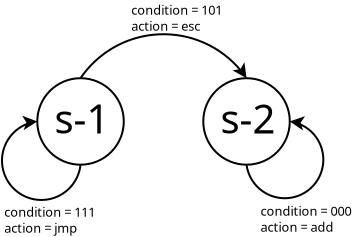 <?xml version="1.0" encoding="UTF-8"?>
<dia:diagram xmlns:dia="http://www.lysator.liu.se/~alla/dia/">
  <dia:layer name="Background" visible="true">
    <dia:object type="Standard - Arc" version="0" id="O0">
      <dia:attribute name="obj_pos">
        <dia:point val="6.162,7.225"/>
      </dia:attribute>
      <dia:attribute name="obj_bb">
        <dia:rectangle val="6.112,4.976;14.512,7.725"/>
      </dia:attribute>
      <dia:attribute name="conn_endpoints">
        <dia:point val="6.162,7.225"/>
        <dia:point val="14.463,7.225"/>
      </dia:attribute>
      <dia:attribute name="curve_distance">
        <dia:real val="-2.199"/>
      </dia:attribute>
      <dia:attribute name="end_arrow">
        <dia:enum val="22"/>
      </dia:attribute>
      <dia:attribute name="end_arrow_length">
        <dia:real val="0.5"/>
      </dia:attribute>
      <dia:attribute name="end_arrow_width">
        <dia:real val="0.5"/>
      </dia:attribute>
      <dia:connections>
        <dia:connection handle="0" to="O4" connection="1"/>
        <dia:connection handle="1" to="O2" connection="1"/>
      </dia:connections>
    </dia:object>
    <dia:object type="Standard - Arc" version="0" id="O1">
      <dia:attribute name="obj_pos">
        <dia:point val="6.162,11.55"/>
      </dia:attribute>
      <dia:attribute name="obj_bb">
        <dia:rectangle val="2.186,8.999;6.233,13.364"/>
      </dia:attribute>
      <dia:attribute name="conn_endpoints">
        <dia:point val="6.162,11.55"/>
        <dia:point val="4,9.387"/>
      </dia:attribute>
      <dia:attribute name="curve_distance">
        <dia:real val="-3.208"/>
      </dia:attribute>
      <dia:attribute name="end_arrow">
        <dia:enum val="22"/>
      </dia:attribute>
      <dia:attribute name="end_arrow_length">
        <dia:real val="0.5"/>
      </dia:attribute>
      <dia:attribute name="end_arrow_width">
        <dia:real val="0.5"/>
      </dia:attribute>
      <dia:connections>
        <dia:connection handle="0" to="O4" connection="0"/>
        <dia:connection handle="1" to="O4" connection="2"/>
      </dia:connections>
    </dia:object>
    <dia:group>
      <dia:object type="Geometric - Perfect Circle" version="0" id="O2">
        <dia:attribute name="obj_pos">
          <dia:point val="12.3,7.225"/>
        </dia:attribute>
        <dia:attribute name="obj_bb">
          <dia:rectangle val="12.25,7.175;16.675,11.6"/>
        </dia:attribute>
        <dia:attribute name="elem_corner">
          <dia:point val="12.3,7.225"/>
        </dia:attribute>
        <dia:attribute name="elem_width">
          <dia:real val="4.325"/>
        </dia:attribute>
        <dia:attribute name="elem_height">
          <dia:real val="4.325"/>
        </dia:attribute>
        <dia:attribute name="line_width">
          <dia:real val="0.1"/>
        </dia:attribute>
        <dia:attribute name="line_colour">
          <dia:color val="#000000"/>
        </dia:attribute>
        <dia:attribute name="fill_colour">
          <dia:color val="#ffffff"/>
        </dia:attribute>
        <dia:attribute name="show_background">
          <dia:boolean val="true"/>
        </dia:attribute>
        <dia:attribute name="line_style">
          <dia:enum val="0"/>
          <dia:real val="1"/>
        </dia:attribute>
        <dia:attribute name="flip_horizontal">
          <dia:boolean val="false"/>
        </dia:attribute>
        <dia:attribute name="flip_vertical">
          <dia:boolean val="false"/>
        </dia:attribute>
      </dia:object>
      <dia:object type="Standard - Text" version="0" id="O3">
        <dia:attribute name="obj_pos">
          <dia:point val="14.534,9.984"/>
        </dia:attribute>
        <dia:attribute name="obj_bb">
          <dia:rectangle val="13.284,8.134;15.784,11.084"/>
        </dia:attribute>
        <dia:attribute name="text">
          <dia:composite type="text">
            <dia:attribute name="string">
              <dia:string>#s-2#</dia:string>
            </dia:attribute>
            <dia:attribute name="font">
              <dia:font family="sans" style="0" name="Helvetica"/>
            </dia:attribute>
            <dia:attribute name="height">
              <dia:real val="2.5"/>
            </dia:attribute>
            <dia:attribute name="pos">
              <dia:point val="14.534,9.984"/>
            </dia:attribute>
            <dia:attribute name="color">
              <dia:color val="#000000"/>
            </dia:attribute>
            <dia:attribute name="alignment">
              <dia:enum val="1"/>
            </dia:attribute>
          </dia:composite>
        </dia:attribute>
      </dia:object>
    </dia:group>
    <dia:group>
      <dia:object type="Geometric - Perfect Circle" version="0" id="O4">
        <dia:attribute name="obj_pos">
          <dia:point val="4,7.225"/>
        </dia:attribute>
        <dia:attribute name="obj_bb">
          <dia:rectangle val="3.95,7.175;8.375,11.6"/>
        </dia:attribute>
        <dia:attribute name="elem_corner">
          <dia:point val="4,7.225"/>
        </dia:attribute>
        <dia:attribute name="elem_width">
          <dia:real val="4.325"/>
        </dia:attribute>
        <dia:attribute name="elem_height">
          <dia:real val="4.325"/>
        </dia:attribute>
        <dia:attribute name="line_width">
          <dia:real val="0.1"/>
        </dia:attribute>
        <dia:attribute name="line_colour">
          <dia:color val="#000000"/>
        </dia:attribute>
        <dia:attribute name="fill_colour">
          <dia:color val="#ffffff"/>
        </dia:attribute>
        <dia:attribute name="show_background">
          <dia:boolean val="true"/>
        </dia:attribute>
        <dia:attribute name="line_style">
          <dia:enum val="0"/>
          <dia:real val="1"/>
        </dia:attribute>
        <dia:attribute name="flip_horizontal">
          <dia:boolean val="false"/>
        </dia:attribute>
        <dia:attribute name="flip_vertical">
          <dia:boolean val="false"/>
        </dia:attribute>
      </dia:object>
      <dia:object type="Standard - Text" version="0" id="O5">
        <dia:attribute name="obj_pos">
          <dia:point val="6.234,9.984"/>
        </dia:attribute>
        <dia:attribute name="obj_bb">
          <dia:rectangle val="4.984,8.134;7.484,11.084"/>
        </dia:attribute>
        <dia:attribute name="text">
          <dia:composite type="text">
            <dia:attribute name="string">
              <dia:string>#s-1#</dia:string>
            </dia:attribute>
            <dia:attribute name="font">
              <dia:font family="sans" style="0" name="Helvetica"/>
            </dia:attribute>
            <dia:attribute name="height">
              <dia:real val="2.5"/>
            </dia:attribute>
            <dia:attribute name="pos">
              <dia:point val="6.234,9.984"/>
            </dia:attribute>
            <dia:attribute name="color">
              <dia:color val="#000000"/>
            </dia:attribute>
            <dia:attribute name="alignment">
              <dia:enum val="1"/>
            </dia:attribute>
          </dia:composite>
        </dia:attribute>
      </dia:object>
    </dia:group>
    <dia:object type="Standard - Text" version="0" id="O6">
      <dia:attribute name="obj_pos">
        <dia:point val="8.7,4.05"/>
      </dia:attribute>
      <dia:attribute name="obj_bb">
        <dia:rectangle val="8.7,3.379;12.921,5.242"/>
      </dia:attribute>
      <dia:attribute name="text">
        <dia:composite type="text">
          <dia:attribute name="string">
            <dia:string>#condition = 101
action = esc#</dia:string>
          </dia:attribute>
          <dia:attribute name="font">
            <dia:font family="sans" style="0" name="Helvetica"/>
          </dia:attribute>
          <dia:attribute name="height">
            <dia:real val="0.8"/>
          </dia:attribute>
          <dia:attribute name="pos">
            <dia:point val="8.7,4.05"/>
          </dia:attribute>
          <dia:attribute name="color">
            <dia:color val="#000000"/>
          </dia:attribute>
          <dia:attribute name="alignment">
            <dia:enum val="0"/>
          </dia:attribute>
        </dia:composite>
      </dia:attribute>
    </dia:object>
    <dia:object type="Standard - Text" version="0" id="O7">
      <dia:attribute name="obj_pos">
        <dia:point val="2.35,14.15"/>
      </dia:attribute>
      <dia:attribute name="obj_bb">
        <dia:rectangle val="2.35,13.479;6.571,15.342"/>
      </dia:attribute>
      <dia:attribute name="text">
        <dia:composite type="text">
          <dia:attribute name="string">
            <dia:string>#condition = 111
action = jmp#</dia:string>
          </dia:attribute>
          <dia:attribute name="font">
            <dia:font family="sans" style="0" name="Helvetica"/>
          </dia:attribute>
          <dia:attribute name="height">
            <dia:real val="0.8"/>
          </dia:attribute>
          <dia:attribute name="pos">
            <dia:point val="2.35,14.15"/>
          </dia:attribute>
          <dia:attribute name="color">
            <dia:color val="#000000"/>
          </dia:attribute>
          <dia:attribute name="alignment">
            <dia:enum val="0"/>
          </dia:attribute>
        </dia:composite>
      </dia:attribute>
    </dia:object>
    <dia:object type="Standard - Arc" version="0" id="O8">
      <dia:attribute name="obj_pos">
        <dia:point val="14.463,11.55"/>
      </dia:attribute>
      <dia:attribute name="obj_bb">
        <dia:rectangle val="14.392,8.999;18.352,13.277"/>
      </dia:attribute>
      <dia:attribute name="conn_endpoints">
        <dia:point val="14.463,11.55"/>
        <dia:point val="16.625,9.387"/>
      </dia:attribute>
      <dia:attribute name="curve_distance">
        <dia:real val="3.102"/>
      </dia:attribute>
      <dia:attribute name="end_arrow">
        <dia:enum val="22"/>
      </dia:attribute>
      <dia:attribute name="end_arrow_length">
        <dia:real val="0.5"/>
      </dia:attribute>
      <dia:attribute name="end_arrow_width">
        <dia:real val="0.5"/>
      </dia:attribute>
      <dia:connections>
        <dia:connection handle="0" to="O2" connection="0"/>
        <dia:connection handle="1" to="O2" connection="3"/>
      </dia:connections>
    </dia:object>
    <dia:object type="Standard - Text" version="0" id="O9">
      <dia:attribute name="obj_pos">
        <dia:point val="15.165,14.105"/>
      </dia:attribute>
      <dia:attribute name="obj_bb">
        <dia:rectangle val="15.165,13.434;19.386,15.297"/>
      </dia:attribute>
      <dia:attribute name="text">
        <dia:composite type="text">
          <dia:attribute name="string">
            <dia:string>#condition = 000
action = add#</dia:string>
          </dia:attribute>
          <dia:attribute name="font">
            <dia:font family="sans" style="0" name="Helvetica"/>
          </dia:attribute>
          <dia:attribute name="height">
            <dia:real val="0.8"/>
          </dia:attribute>
          <dia:attribute name="pos">
            <dia:point val="15.165,14.105"/>
          </dia:attribute>
          <dia:attribute name="color">
            <dia:color val="#000000"/>
          </dia:attribute>
          <dia:attribute name="alignment">
            <dia:enum val="0"/>
          </dia:attribute>
        </dia:composite>
      </dia:attribute>
    </dia:object>
  </dia:layer>
</dia:diagram>
